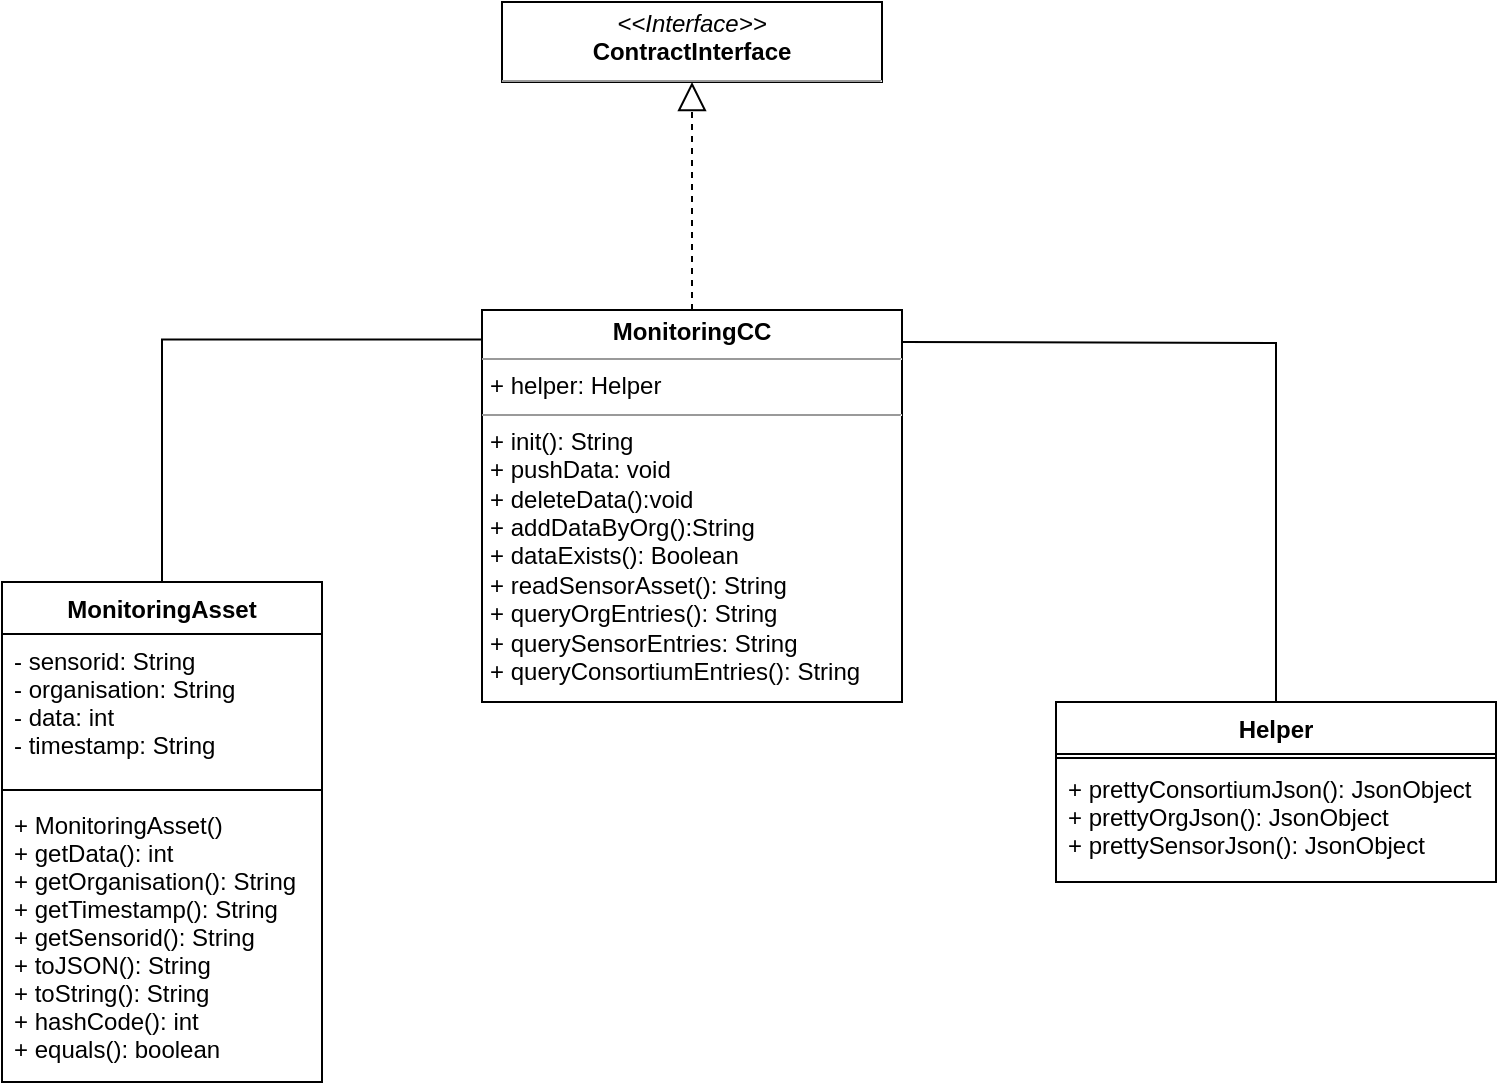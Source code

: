 <mxfile version="15.4.0" type="device"><diagram id="C5RBs43oDa-KdzZeNtuy" name="Page-1"><mxGraphModel dx="818" dy="500" grid="1" gridSize="10" guides="1" tooltips="1" connect="1" arrows="1" fold="1" page="1" pageScale="1" pageWidth="827" pageHeight="1169" math="0" shadow="0"><root><mxCell id="WIyWlLk6GJQsqaUBKTNV-0"/><mxCell id="WIyWlLk6GJQsqaUBKTNV-1" parent="WIyWlLk6GJQsqaUBKTNV-0"/><mxCell id="7sPbZ6ENgQBcHQFsZl5Y-0" value="MonitoringAsset" style="swimlane;fontStyle=1;align=center;verticalAlign=top;childLayout=stackLayout;horizontal=1;startSize=26;horizontalStack=0;resizeParent=1;resizeParentMax=0;resizeLast=0;collapsible=1;marginBottom=0;" vertex="1" parent="WIyWlLk6GJQsqaUBKTNV-1"><mxGeometry x="80" y="320" width="160" height="250" as="geometry"/></mxCell><mxCell id="7sPbZ6ENgQBcHQFsZl5Y-1" value="- sensorid: String&#10;- organisation: String&#10;- data: int&#10;- timestamp: String" style="text;strokeColor=none;fillColor=none;align=left;verticalAlign=top;spacingLeft=4;spacingRight=4;overflow=hidden;rotatable=0;points=[[0,0.5],[1,0.5]];portConstraint=eastwest;" vertex="1" parent="7sPbZ6ENgQBcHQFsZl5Y-0"><mxGeometry y="26" width="160" height="74" as="geometry"/></mxCell><mxCell id="7sPbZ6ENgQBcHQFsZl5Y-2" value="" style="line;strokeWidth=1;fillColor=none;align=left;verticalAlign=middle;spacingTop=-1;spacingLeft=3;spacingRight=3;rotatable=0;labelPosition=right;points=[];portConstraint=eastwest;" vertex="1" parent="7sPbZ6ENgQBcHQFsZl5Y-0"><mxGeometry y="100" width="160" height="8" as="geometry"/></mxCell><mxCell id="7sPbZ6ENgQBcHQFsZl5Y-3" value="+ MonitoringAsset()&#10;+ getData(): int&#10;+ getOrganisation(): String&#10;+ getTimestamp(): String&#10;+ getSensorid(): String&#10;+ toJSON(): String&#10;+ toString(): String&#10;+ hashCode(): int&#10;+ equals(): boolean&#10;" style="text;strokeColor=none;fillColor=none;align=left;verticalAlign=top;spacingLeft=4;spacingRight=4;overflow=hidden;rotatable=0;points=[[0,0.5],[1,0.5]];portConstraint=eastwest;" vertex="1" parent="7sPbZ6ENgQBcHQFsZl5Y-0"><mxGeometry y="108" width="160" height="142" as="geometry"/></mxCell><mxCell id="7sPbZ6ENgQBcHQFsZl5Y-4" value="&lt;p style=&quot;margin: 0px ; margin-top: 4px ; text-align: center&quot;&gt;&lt;b&gt;MonitoringCC&lt;/b&gt;&lt;/p&gt;&lt;hr size=&quot;1&quot;&gt;&lt;p style=&quot;margin: 0px ; margin-left: 4px&quot;&gt;+ helper: Helper&lt;/p&gt;&lt;hr size=&quot;1&quot;&gt;&lt;p style=&quot;margin: 0px ; margin-left: 4px&quot;&gt;+ init(): String&lt;/p&gt;&lt;p style=&quot;margin: 0px ; margin-left: 4px&quot;&gt;+ pushData: void&lt;/p&gt;&lt;p style=&quot;margin: 0px ; margin-left: 4px&quot;&gt;+ deleteData():void&lt;/p&gt;&lt;p style=&quot;margin: 0px ; margin-left: 4px&quot;&gt;+ addDataByOrg():String&lt;/p&gt;&lt;p style=&quot;margin: 0px ; margin-left: 4px&quot;&gt;+ dataExists(): Boolean&lt;/p&gt;&lt;p style=&quot;margin: 0px ; margin-left: 4px&quot;&gt;+ readSensorAsset(): String&lt;/p&gt;&lt;p style=&quot;margin: 0px ; margin-left: 4px&quot;&gt;+ queryOrgEntries(): String&lt;/p&gt;&lt;p style=&quot;margin: 0px ; margin-left: 4px&quot;&gt;+ querySensorEntries: String&lt;/p&gt;&lt;p style=&quot;margin: 0px ; margin-left: 4px&quot;&gt;+ queryConsortiumEntries(): String&lt;/p&gt;" style="verticalAlign=top;align=left;overflow=fill;fontSize=12;fontFamily=Helvetica;html=1;" vertex="1" parent="WIyWlLk6GJQsqaUBKTNV-1"><mxGeometry x="320" y="184" width="210" height="196" as="geometry"/></mxCell><mxCell id="7sPbZ6ENgQBcHQFsZl5Y-5" value="Helper" style="swimlane;fontStyle=1;align=center;verticalAlign=top;childLayout=stackLayout;horizontal=1;startSize=26;horizontalStack=0;resizeParent=1;resizeParentMax=0;resizeLast=0;collapsible=1;marginBottom=0;" vertex="1" parent="WIyWlLk6GJQsqaUBKTNV-1"><mxGeometry x="607" y="380" width="220" height="90" as="geometry"/></mxCell><mxCell id="7sPbZ6ENgQBcHQFsZl5Y-7" value="" style="line;strokeWidth=1;fillColor=none;align=left;verticalAlign=middle;spacingTop=-1;spacingLeft=3;spacingRight=3;rotatable=0;labelPosition=right;points=[];portConstraint=eastwest;" vertex="1" parent="7sPbZ6ENgQBcHQFsZl5Y-5"><mxGeometry y="26" width="220" height="4" as="geometry"/></mxCell><mxCell id="7sPbZ6ENgQBcHQFsZl5Y-8" value="+ prettyConsortiumJson(): JsonObject&#10;+ prettyOrgJson(): JsonObject&#10;+ prettySensorJson(): JsonObject" style="text;strokeColor=none;fillColor=none;align=left;verticalAlign=top;spacingLeft=4;spacingRight=4;overflow=hidden;rotatable=0;points=[[0,0.5],[1,0.5]];portConstraint=eastwest;" vertex="1" parent="7sPbZ6ENgQBcHQFsZl5Y-5"><mxGeometry y="30" width="220" height="60" as="geometry"/></mxCell><mxCell id="7sPbZ6ENgQBcHQFsZl5Y-9" value="&lt;p style=&quot;margin: 0px ; margin-top: 4px ; text-align: center&quot;&gt;&lt;i&gt;&amp;lt;&amp;lt;Interface&amp;gt;&amp;gt;&lt;/i&gt;&lt;br&gt;&lt;b&gt;ContractInterface&lt;/b&gt;&lt;/p&gt;&lt;hr size=&quot;1&quot;&gt;&lt;p style=&quot;margin: 0px ; margin-left: 4px&quot;&gt;&lt;br&gt;&lt;/p&gt;&lt;hr size=&quot;1&quot;&gt;&lt;p style=&quot;margin: 0px ; margin-left: 4px&quot;&gt;&lt;br&gt;&lt;/p&gt;" style="verticalAlign=top;align=left;overflow=fill;fontSize=12;fontFamily=Helvetica;html=1;" vertex="1" parent="WIyWlLk6GJQsqaUBKTNV-1"><mxGeometry x="330" y="30" width="190" height="40" as="geometry"/></mxCell><mxCell id="7sPbZ6ENgQBcHQFsZl5Y-13" value="" style="endArrow=none;html=1;edgeStyle=orthogonalEdgeStyle;rounded=0;" edge="1" parent="WIyWlLk6GJQsqaUBKTNV-1" target="7sPbZ6ENgQBcHQFsZl5Y-5"><mxGeometry relative="1" as="geometry"><mxPoint x="530" y="200" as="sourcePoint"/><mxPoint x="690" y="200" as="targetPoint"/></mxGeometry></mxCell><mxCell id="7sPbZ6ENgQBcHQFsZl5Y-16" value="" style="endArrow=none;html=1;edgeStyle=orthogonalEdgeStyle;rounded=0;exitX=0.5;exitY=0;exitDx=0;exitDy=0;entryX=0;entryY=0.075;entryDx=0;entryDy=0;entryPerimeter=0;" edge="1" parent="WIyWlLk6GJQsqaUBKTNV-1" source="7sPbZ6ENgQBcHQFsZl5Y-0" target="7sPbZ6ENgQBcHQFsZl5Y-4"><mxGeometry relative="1" as="geometry"><mxPoint x="180" y="281.66" as="sourcePoint"/><mxPoint x="340" y="281.66" as="targetPoint"/></mxGeometry></mxCell><mxCell id="7sPbZ6ENgQBcHQFsZl5Y-20" value="" style="endArrow=block;dashed=1;endFill=0;endSize=12;html=1;rounded=0;edgeStyle=orthogonalEdgeStyle;exitX=0.5;exitY=0;exitDx=0;exitDy=0;entryX=0.5;entryY=1;entryDx=0;entryDy=0;" edge="1" parent="WIyWlLk6GJQsqaUBKTNV-1" source="7sPbZ6ENgQBcHQFsZl5Y-4" target="7sPbZ6ENgQBcHQFsZl5Y-9"><mxGeometry width="160" relative="1" as="geometry"><mxPoint x="270" y="70" as="sourcePoint"/><mxPoint x="430" y="70" as="targetPoint"/></mxGeometry></mxCell></root></mxGraphModel></diagram></mxfile>